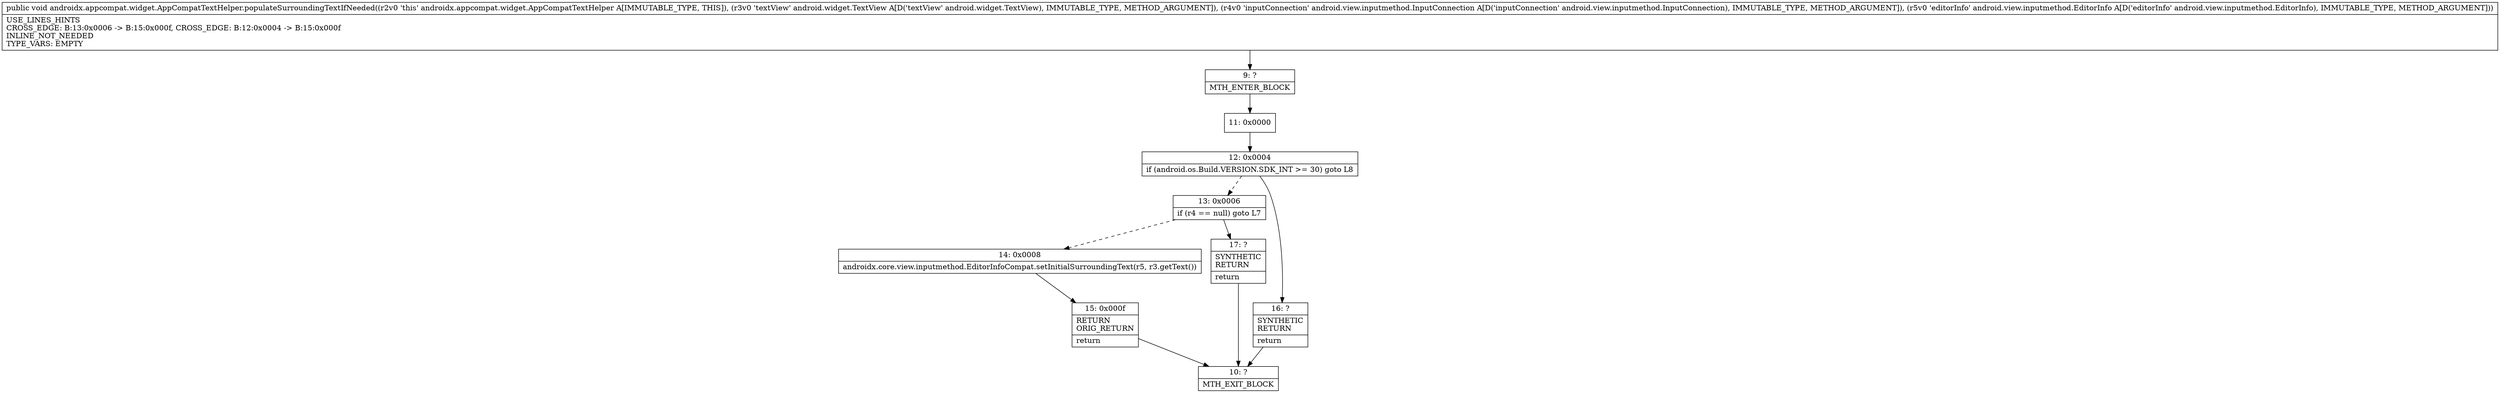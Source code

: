 digraph "CFG forandroidx.appcompat.widget.AppCompatTextHelper.populateSurroundingTextIfNeeded(Landroid\/widget\/TextView;Landroid\/view\/inputmethod\/InputConnection;Landroid\/view\/inputmethod\/EditorInfo;)V" {
Node_9 [shape=record,label="{9\:\ ?|MTH_ENTER_BLOCK\l}"];
Node_11 [shape=record,label="{11\:\ 0x0000}"];
Node_12 [shape=record,label="{12\:\ 0x0004|if (android.os.Build.VERSION.SDK_INT \>= 30) goto L8\l}"];
Node_13 [shape=record,label="{13\:\ 0x0006|if (r4 == null) goto L7\l}"];
Node_14 [shape=record,label="{14\:\ 0x0008|androidx.core.view.inputmethod.EditorInfoCompat.setInitialSurroundingText(r5, r3.getText())\l}"];
Node_15 [shape=record,label="{15\:\ 0x000f|RETURN\lORIG_RETURN\l|return\l}"];
Node_10 [shape=record,label="{10\:\ ?|MTH_EXIT_BLOCK\l}"];
Node_17 [shape=record,label="{17\:\ ?|SYNTHETIC\lRETURN\l|return\l}"];
Node_16 [shape=record,label="{16\:\ ?|SYNTHETIC\lRETURN\l|return\l}"];
MethodNode[shape=record,label="{public void androidx.appcompat.widget.AppCompatTextHelper.populateSurroundingTextIfNeeded((r2v0 'this' androidx.appcompat.widget.AppCompatTextHelper A[IMMUTABLE_TYPE, THIS]), (r3v0 'textView' android.widget.TextView A[D('textView' android.widget.TextView), IMMUTABLE_TYPE, METHOD_ARGUMENT]), (r4v0 'inputConnection' android.view.inputmethod.InputConnection A[D('inputConnection' android.view.inputmethod.InputConnection), IMMUTABLE_TYPE, METHOD_ARGUMENT]), (r5v0 'editorInfo' android.view.inputmethod.EditorInfo A[D('editorInfo' android.view.inputmethod.EditorInfo), IMMUTABLE_TYPE, METHOD_ARGUMENT]))  | USE_LINES_HINTS\lCROSS_EDGE: B:13:0x0006 \-\> B:15:0x000f, CROSS_EDGE: B:12:0x0004 \-\> B:15:0x000f\lINLINE_NOT_NEEDED\lTYPE_VARS: EMPTY\l}"];
MethodNode -> Node_9;Node_9 -> Node_11;
Node_11 -> Node_12;
Node_12 -> Node_13[style=dashed];
Node_12 -> Node_16;
Node_13 -> Node_14[style=dashed];
Node_13 -> Node_17;
Node_14 -> Node_15;
Node_15 -> Node_10;
Node_17 -> Node_10;
Node_16 -> Node_10;
}

